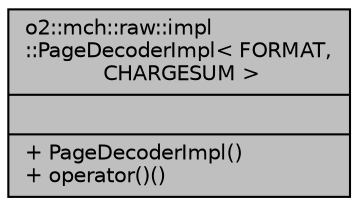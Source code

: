 digraph "o2::mch::raw::impl::PageDecoderImpl&lt; FORMAT, CHARGESUM &gt;"
{
 // INTERACTIVE_SVG=YES
  bgcolor="transparent";
  edge [fontname="Helvetica",fontsize="10",labelfontname="Helvetica",labelfontsize="10"];
  node [fontname="Helvetica",fontsize="10",shape=record];
  Node1 [label="{o2::mch::raw::impl\l::PageDecoderImpl\< FORMAT,\l CHARGESUM \>\n||+ PageDecoderImpl()\l+ operator()()\l}",height=0.2,width=0.4,color="black", fillcolor="grey75", style="filled", fontcolor="black"];
}
